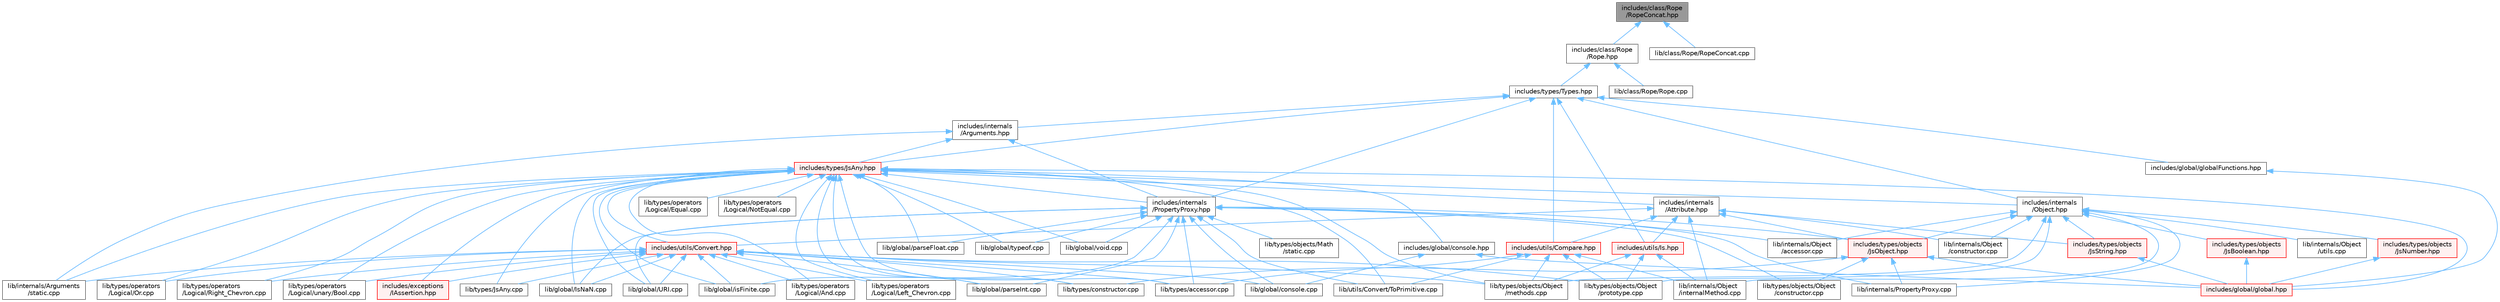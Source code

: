 digraph "includes/class/Rope/RopeConcat.hpp"
{
 // LATEX_PDF_SIZE
  bgcolor="transparent";
  edge [fontname=Helvetica,fontsize=10,labelfontname=Helvetica,labelfontsize=10];
  node [fontname=Helvetica,fontsize=10,shape=box,height=0.2,width=0.4];
  Node1 [id="Node000001",label="includes/class/Rope\l/RopeConcat.hpp",height=0.2,width=0.4,color="gray40", fillcolor="grey60", style="filled", fontcolor="black",tooltip=" "];
  Node1 -> Node2 [id="edge1_Node000001_Node000002",dir="back",color="steelblue1",style="solid",tooltip=" "];
  Node2 [id="Node000002",label="includes/class/Rope\l/Rope.hpp",height=0.2,width=0.4,color="grey40", fillcolor="white", style="filled",URL="$Rope_8hpp.html",tooltip=" "];
  Node2 -> Node3 [id="edge2_Node000002_Node000003",dir="back",color="steelblue1",style="solid",tooltip=" "];
  Node3 [id="Node000003",label="includes/types/Types.hpp",height=0.2,width=0.4,color="grey40", fillcolor="white", style="filled",URL="$Types_8hpp.html",tooltip=" "];
  Node3 -> Node4 [id="edge3_Node000003_Node000004",dir="back",color="steelblue1",style="solid",tooltip=" "];
  Node4 [id="Node000004",label="includes/global/globalFunctions.hpp",height=0.2,width=0.4,color="grey40", fillcolor="white", style="filled",URL="$globalFunctions_8hpp.html",tooltip=" "];
  Node4 -> Node5 [id="edge4_Node000004_Node000005",dir="back",color="steelblue1",style="solid",tooltip=" "];
  Node5 [id="Node000005",label="includes/global/global.hpp",height=0.2,width=0.4,color="red", fillcolor="#FFF0F0", style="filled",URL="$global_8hpp.html",tooltip=" "];
  Node3 -> Node8 [id="edge5_Node000003_Node000008",dir="back",color="steelblue1",style="solid",tooltip=" "];
  Node8 [id="Node000008",label="includes/internals\l/Arguments.hpp",height=0.2,width=0.4,color="grey40", fillcolor="white", style="filled",URL="$Arguments_8hpp.html",tooltip=" "];
  Node8 -> Node9 [id="edge6_Node000008_Node000009",dir="back",color="steelblue1",style="solid",tooltip=" "];
  Node9 [id="Node000009",label="includes/internals\l/PropertyProxy.hpp",height=0.2,width=0.4,color="grey40", fillcolor="white", style="filled",URL="$PropertyProxy_8hpp.html",tooltip=" "];
  Node9 -> Node10 [id="edge7_Node000009_Node000010",dir="back",color="steelblue1",style="solid",tooltip=" "];
  Node10 [id="Node000010",label="includes/types/objects\l/JsObject.hpp",height=0.2,width=0.4,color="red", fillcolor="#FFF0F0", style="filled",URL="$JsObject_8hpp.html",tooltip=" "];
  Node10 -> Node5 [id="edge8_Node000010_Node000005",dir="back",color="steelblue1",style="solid",tooltip=" "];
  Node10 -> Node32 [id="edge9_Node000010_Node000032",dir="back",color="steelblue1",style="solid",tooltip=" "];
  Node32 [id="Node000032",label="lib/internals/PropertyProxy.cpp",height=0.2,width=0.4,color="grey40", fillcolor="white", style="filled",URL="$PropertyProxy_8cpp.html",tooltip=" "];
  Node10 -> Node33 [id="edge10_Node000010_Node000033",dir="back",color="steelblue1",style="solid",tooltip=" "];
  Node33 [id="Node000033",label="lib/types/constructor.cpp",height=0.2,width=0.4,color="grey40", fillcolor="white", style="filled",URL="$types_2constructor_8cpp.html",tooltip=" "];
  Node10 -> Node25 [id="edge11_Node000010_Node000025",dir="back",color="steelblue1",style="solid",tooltip=" "];
  Node25 [id="Node000025",label="lib/types/objects/Object\l/constructor.cpp",height=0.2,width=0.4,color="grey40", fillcolor="white", style="filled",URL="$types_2objects_2Object_2constructor_8cpp.html",tooltip=" "];
  Node9 -> Node39 [id="edge12_Node000009_Node000039",dir="back",color="steelblue1",style="solid",tooltip=" "];
  Node39 [id="Node000039",label="lib/global/IsNaN.cpp",height=0.2,width=0.4,color="grey40", fillcolor="white", style="filled",URL="$IsNaN_8cpp.html",tooltip=" "];
  Node9 -> Node40 [id="edge13_Node000009_Node000040",dir="back",color="steelblue1",style="solid",tooltip=" "];
  Node40 [id="Node000040",label="lib/global/URI.cpp",height=0.2,width=0.4,color="grey40", fillcolor="white", style="filled",URL="$URI_8cpp.html",tooltip=" "];
  Node9 -> Node41 [id="edge14_Node000009_Node000041",dir="back",color="steelblue1",style="solid",tooltip=" "];
  Node41 [id="Node000041",label="lib/global/console.cpp",height=0.2,width=0.4,color="grey40", fillcolor="white", style="filled",URL="$console_8cpp.html",tooltip=" "];
  Node9 -> Node42 [id="edge15_Node000009_Node000042",dir="back",color="steelblue1",style="solid",tooltip=" "];
  Node42 [id="Node000042",label="lib/global/isFinite.cpp",height=0.2,width=0.4,color="grey40", fillcolor="white", style="filled",URL="$isFinite_8cpp.html",tooltip=" "];
  Node9 -> Node43 [id="edge16_Node000009_Node000043",dir="back",color="steelblue1",style="solid",tooltip=" "];
  Node43 [id="Node000043",label="lib/global/parseFloat.cpp",height=0.2,width=0.4,color="grey40", fillcolor="white", style="filled",URL="$parseFloat_8cpp.html",tooltip=" "];
  Node9 -> Node44 [id="edge17_Node000009_Node000044",dir="back",color="steelblue1",style="solid",tooltip=" "];
  Node44 [id="Node000044",label="lib/global/parseInt.cpp",height=0.2,width=0.4,color="grey40", fillcolor="white", style="filled",URL="$parseInt_8cpp.html",tooltip=" "];
  Node9 -> Node45 [id="edge18_Node000009_Node000045",dir="back",color="steelblue1",style="solid",tooltip=" "];
  Node45 [id="Node000045",label="lib/global/typeof.cpp",height=0.2,width=0.4,color="grey40", fillcolor="white", style="filled",URL="$typeof_8cpp.html",tooltip=" "];
  Node9 -> Node46 [id="edge19_Node000009_Node000046",dir="back",color="steelblue1",style="solid",tooltip=" "];
  Node46 [id="Node000046",label="lib/global/void.cpp",height=0.2,width=0.4,color="grey40", fillcolor="white", style="filled",URL="$void_8cpp.html",tooltip=" "];
  Node9 -> Node47 [id="edge20_Node000009_Node000047",dir="back",color="steelblue1",style="solid",tooltip=" "];
  Node47 [id="Node000047",label="lib/internals/Object\l/accessor.cpp",height=0.2,width=0.4,color="grey40", fillcolor="white", style="filled",URL="$internals_2Object_2accessor_8cpp.html",tooltip=" "];
  Node9 -> Node32 [id="edge21_Node000009_Node000032",dir="back",color="steelblue1",style="solid",tooltip=" "];
  Node9 -> Node18 [id="edge22_Node000009_Node000018",dir="back",color="steelblue1",style="solid",tooltip=" "];
  Node18 [id="Node000018",label="lib/types/accessor.cpp",height=0.2,width=0.4,color="grey40", fillcolor="white", style="filled",URL="$types_2accessor_8cpp.html",tooltip=" "];
  Node9 -> Node48 [id="edge23_Node000009_Node000048",dir="back",color="steelblue1",style="solid",tooltip=" "];
  Node48 [id="Node000048",label="lib/types/objects/Math\l/static.cpp",height=0.2,width=0.4,color="grey40", fillcolor="white", style="filled",URL="$types_2objects_2Math_2static_8cpp.html",tooltip=" "];
  Node9 -> Node25 [id="edge24_Node000009_Node000025",dir="back",color="steelblue1",style="solid",tooltip=" "];
  Node9 -> Node49 [id="edge25_Node000009_Node000049",dir="back",color="steelblue1",style="solid",tooltip=" "];
  Node49 [id="Node000049",label="lib/utils/Convert/ToPrimitive.cpp",height=0.2,width=0.4,color="grey40", fillcolor="white", style="filled",URL="$ToPrimitive_8cpp.html",tooltip=" "];
  Node8 -> Node50 [id="edge26_Node000008_Node000050",dir="back",color="steelblue1",style="solid",tooltip=" "];
  Node50 [id="Node000050",label="includes/types/JsAny.hpp",height=0.2,width=0.4,color="red", fillcolor="#FFF0F0", style="filled",URL="$JsAny_8hpp.html",tooltip=" "];
  Node50 -> Node51 [id="edge27_Node000050_Node000051",dir="back",color="steelblue1",style="solid",tooltip=" "];
  Node51 [id="Node000051",label="includes/exceptions\l/IAssertion.hpp",height=0.2,width=0.4,color="red", fillcolor="#FFF0F0", style="filled",URL="$IAssertion_8hpp.html",tooltip=" "];
  Node50 -> Node54 [id="edge28_Node000050_Node000054",dir="back",color="steelblue1",style="solid",tooltip=" "];
  Node54 [id="Node000054",label="includes/global/console.hpp",height=0.2,width=0.4,color="grey40", fillcolor="white", style="filled",URL="$console_8hpp.html",tooltip=" "];
  Node54 -> Node5 [id="edge29_Node000054_Node000005",dir="back",color="steelblue1",style="solid",tooltip=" "];
  Node54 -> Node41 [id="edge30_Node000054_Node000041",dir="back",color="steelblue1",style="solid",tooltip=" "];
  Node50 -> Node5 [id="edge31_Node000050_Node000005",dir="back",color="steelblue1",style="solid",tooltip=" "];
  Node50 -> Node55 [id="edge32_Node000050_Node000055",dir="back",color="steelblue1",style="solid",tooltip=" "];
  Node55 [id="Node000055",label="includes/internals\l/Attribute.hpp",height=0.2,width=0.4,color="grey40", fillcolor="white", style="filled",URL="$Attribute_8hpp.html",tooltip=" "];
  Node55 -> Node10 [id="edge33_Node000055_Node000010",dir="back",color="steelblue1",style="solid",tooltip=" "];
  Node55 -> Node56 [id="edge34_Node000055_Node000056",dir="back",color="steelblue1",style="solid",tooltip=" "];
  Node56 [id="Node000056",label="includes/types/objects\l/JsString.hpp",height=0.2,width=0.4,color="red", fillcolor="#FFF0F0", style="filled",URL="$JsString_8hpp.html",tooltip=" "];
  Node56 -> Node5 [id="edge35_Node000056_Node000005",dir="back",color="steelblue1",style="solid",tooltip=" "];
  Node55 -> Node59 [id="edge36_Node000055_Node000059",dir="back",color="steelblue1",style="solid",tooltip=" "];
  Node59 [id="Node000059",label="includes/utils/Compare.hpp",height=0.2,width=0.4,color="red", fillcolor="#FFF0F0", style="filled",URL="$Compare_8hpp.html",tooltip=" "];
  Node59 -> Node60 [id="edge37_Node000059_Node000060",dir="back",color="steelblue1",style="solid",tooltip=" "];
  Node60 [id="Node000060",label="lib/internals/Object\l/internalMethod.cpp",height=0.2,width=0.4,color="grey40", fillcolor="white", style="filled",URL="$internals_2Object_2internalMethod_8cpp.html",tooltip=" "];
  Node59 -> Node18 [id="edge38_Node000059_Node000018",dir="back",color="steelblue1",style="solid",tooltip=" "];
  Node59 -> Node26 [id="edge39_Node000059_Node000026",dir="back",color="steelblue1",style="solid",tooltip=" "];
  Node26 [id="Node000026",label="lib/types/objects/Object\l/methods.cpp",height=0.2,width=0.4,color="grey40", fillcolor="white", style="filled",URL="$Object_2methods_8cpp.html",tooltip=" "];
  Node59 -> Node27 [id="edge40_Node000059_Node000027",dir="back",color="steelblue1",style="solid",tooltip=" "];
  Node27 [id="Node000027",label="lib/types/objects/Object\l/prototype.cpp",height=0.2,width=0.4,color="grey40", fillcolor="white", style="filled",URL="$Object_2prototype_8cpp.html",tooltip=" "];
  Node59 -> Node49 [id="edge41_Node000059_Node000049",dir="back",color="steelblue1",style="solid",tooltip=" "];
  Node55 -> Node61 [id="edge42_Node000055_Node000061",dir="back",color="steelblue1",style="solid",tooltip=" "];
  Node61 [id="Node000061",label="includes/utils/Convert.hpp",height=0.2,width=0.4,color="red", fillcolor="#FFF0F0", style="filled",URL="$Convert_8hpp.html",tooltip=" "];
  Node61 -> Node51 [id="edge43_Node000061_Node000051",dir="back",color="steelblue1",style="solid",tooltip=" "];
  Node61 -> Node39 [id="edge44_Node000061_Node000039",dir="back",color="steelblue1",style="solid",tooltip=" "];
  Node61 -> Node40 [id="edge45_Node000061_Node000040",dir="back",color="steelblue1",style="solid",tooltip=" "];
  Node61 -> Node41 [id="edge46_Node000061_Node000041",dir="back",color="steelblue1",style="solid",tooltip=" "];
  Node61 -> Node42 [id="edge47_Node000061_Node000042",dir="back",color="steelblue1",style="solid",tooltip=" "];
  Node61 -> Node44 [id="edge48_Node000061_Node000044",dir="back",color="steelblue1",style="solid",tooltip=" "];
  Node61 -> Node17 [id="edge49_Node000061_Node000017",dir="back",color="steelblue1",style="solid",tooltip=" "];
  Node17 [id="Node000017",label="lib/internals/Arguments\l/static.cpp",height=0.2,width=0.4,color="grey40", fillcolor="white", style="filled",URL="$internals_2Arguments_2static_8cpp.html",tooltip=" "];
  Node61 -> Node63 [id="edge50_Node000061_Node000063",dir="back",color="steelblue1",style="solid",tooltip=" "];
  Node63 [id="Node000063",label="lib/types/JsAny.cpp",height=0.2,width=0.4,color="grey40", fillcolor="white", style="filled",URL="$JsAny_8cpp.html",tooltip=" "];
  Node61 -> Node18 [id="edge51_Node000061_Node000018",dir="back",color="steelblue1",style="solid",tooltip=" "];
  Node61 -> Node33 [id="edge52_Node000061_Node000033",dir="back",color="steelblue1",style="solid",tooltip=" "];
  Node61 -> Node26 [id="edge53_Node000061_Node000026",dir="back",color="steelblue1",style="solid",tooltip=" "];
  Node61 -> Node27 [id="edge54_Node000061_Node000027",dir="back",color="steelblue1",style="solid",tooltip=" "];
  Node61 -> Node66 [id="edge55_Node000061_Node000066",dir="back",color="steelblue1",style="solid",tooltip=" "];
  Node66 [id="Node000066",label="lib/types/operators\l/Logical/And.cpp",height=0.2,width=0.4,color="grey40", fillcolor="white", style="filled",URL="$Logical_2And_8cpp.html",tooltip=" "];
  Node61 -> Node67 [id="edge56_Node000061_Node000067",dir="back",color="steelblue1",style="solid",tooltip=" "];
  Node67 [id="Node000067",label="lib/types/operators\l/Logical/Left_Chevron.cpp",height=0.2,width=0.4,color="grey40", fillcolor="white", style="filled",URL="$Left__Chevron_8cpp.html",tooltip=" "];
  Node61 -> Node68 [id="edge57_Node000061_Node000068",dir="back",color="steelblue1",style="solid",tooltip=" "];
  Node68 [id="Node000068",label="lib/types/operators\l/Logical/Or.cpp",height=0.2,width=0.4,color="grey40", fillcolor="white", style="filled",URL="$Logical_2Or_8cpp.html",tooltip=" "];
  Node61 -> Node69 [id="edge58_Node000061_Node000069",dir="back",color="steelblue1",style="solid",tooltip=" "];
  Node69 [id="Node000069",label="lib/types/operators\l/Logical/Right_Chevron.cpp",height=0.2,width=0.4,color="grey40", fillcolor="white", style="filled",URL="$Right__Chevron_8cpp.html",tooltip=" "];
  Node61 -> Node70 [id="edge59_Node000061_Node000070",dir="back",color="steelblue1",style="solid",tooltip=" "];
  Node70 [id="Node000070",label="lib/types/operators\l/Logical/unary/Bool.cpp",height=0.2,width=0.4,color="grey40", fillcolor="white", style="filled",URL="$Bool_8cpp.html",tooltip=" "];
  Node55 -> Node92 [id="edge60_Node000055_Node000092",dir="back",color="steelblue1",style="solid",tooltip=" "];
  Node92 [id="Node000092",label="includes/utils/Is.hpp",height=0.2,width=0.4,color="red", fillcolor="#FFF0F0", style="filled",URL="$Is_8hpp.html",tooltip=" "];
  Node92 -> Node60 [id="edge61_Node000092_Node000060",dir="back",color="steelblue1",style="solid",tooltip=" "];
  Node92 -> Node26 [id="edge62_Node000092_Node000026",dir="back",color="steelblue1",style="solid",tooltip=" "];
  Node92 -> Node27 [id="edge63_Node000092_Node000027",dir="back",color="steelblue1",style="solid",tooltip=" "];
  Node55 -> Node93 [id="edge64_Node000055_Node000093",dir="back",color="steelblue1",style="solid",tooltip=" "];
  Node93 [id="Node000093",label="lib/internals/Object\l/constructor.cpp",height=0.2,width=0.4,color="grey40", fillcolor="white", style="filled",URL="$internals_2Object_2constructor_8cpp.html",tooltip=" "];
  Node55 -> Node60 [id="edge65_Node000055_Node000060",dir="back",color="steelblue1",style="solid",tooltip=" "];
  Node50 -> Node94 [id="edge66_Node000050_Node000094",dir="back",color="steelblue1",style="solid",tooltip=" "];
  Node94 [id="Node000094",label="includes/internals\l/Object.hpp",height=0.2,width=0.4,color="grey40", fillcolor="white", style="filled",URL="$Object_8hpp.html",tooltip=" "];
  Node94 -> Node95 [id="edge67_Node000094_Node000095",dir="back",color="steelblue1",style="solid",tooltip=" "];
  Node95 [id="Node000095",label="includes/types/objects\l/JsBoolean.hpp",height=0.2,width=0.4,color="red", fillcolor="#FFF0F0", style="filled",URL="$JsBoolean_8hpp.html",tooltip=" "];
  Node95 -> Node5 [id="edge68_Node000095_Node000005",dir="back",color="steelblue1",style="solid",tooltip=" "];
  Node94 -> Node96 [id="edge69_Node000094_Node000096",dir="back",color="steelblue1",style="solid",tooltip=" "];
  Node96 [id="Node000096",label="includes/types/objects\l/JsNumber.hpp",height=0.2,width=0.4,color="red", fillcolor="#FFF0F0", style="filled",URL="$JsNumber_8hpp.html",tooltip=" "];
  Node96 -> Node5 [id="edge70_Node000096_Node000005",dir="back",color="steelblue1",style="solid",tooltip=" "];
  Node94 -> Node10 [id="edge71_Node000094_Node000010",dir="back",color="steelblue1",style="solid",tooltip=" "];
  Node94 -> Node56 [id="edge72_Node000094_Node000056",dir="back",color="steelblue1",style="solid",tooltip=" "];
  Node94 -> Node47 [id="edge73_Node000094_Node000047",dir="back",color="steelblue1",style="solid",tooltip=" "];
  Node94 -> Node93 [id="edge74_Node000094_Node000093",dir="back",color="steelblue1",style="solid",tooltip=" "];
  Node94 -> Node60 [id="edge75_Node000094_Node000060",dir="back",color="steelblue1",style="solid",tooltip=" "];
  Node94 -> Node97 [id="edge76_Node000094_Node000097",dir="back",color="steelblue1",style="solid",tooltip=" "];
  Node97 [id="Node000097",label="lib/internals/Object\l/utils.cpp",height=0.2,width=0.4,color="grey40", fillcolor="white", style="filled",URL="$utils_8cpp.html",tooltip=" "];
  Node94 -> Node32 [id="edge77_Node000094_Node000032",dir="back",color="steelblue1",style="solid",tooltip=" "];
  Node94 -> Node26 [id="edge78_Node000094_Node000026",dir="back",color="steelblue1",style="solid",tooltip=" "];
  Node94 -> Node27 [id="edge79_Node000094_Node000027",dir="back",color="steelblue1",style="solid",tooltip=" "];
  Node50 -> Node9 [id="edge80_Node000050_Node000009",dir="back",color="steelblue1",style="solid",tooltip=" "];
  Node50 -> Node61 [id="edge81_Node000050_Node000061",dir="back",color="steelblue1",style="solid",tooltip=" "];
  Node50 -> Node39 [id="edge82_Node000050_Node000039",dir="back",color="steelblue1",style="solid",tooltip=" "];
  Node50 -> Node40 [id="edge83_Node000050_Node000040",dir="back",color="steelblue1",style="solid",tooltip=" "];
  Node50 -> Node42 [id="edge84_Node000050_Node000042",dir="back",color="steelblue1",style="solid",tooltip=" "];
  Node50 -> Node43 [id="edge85_Node000050_Node000043",dir="back",color="steelblue1",style="solid",tooltip=" "];
  Node50 -> Node44 [id="edge86_Node000050_Node000044",dir="back",color="steelblue1",style="solid",tooltip=" "];
  Node50 -> Node45 [id="edge87_Node000050_Node000045",dir="back",color="steelblue1",style="solid",tooltip=" "];
  Node50 -> Node46 [id="edge88_Node000050_Node000046",dir="back",color="steelblue1",style="solid",tooltip=" "];
  Node50 -> Node17 [id="edge89_Node000050_Node000017",dir="back",color="steelblue1",style="solid",tooltip=" "];
  Node50 -> Node63 [id="edge90_Node000050_Node000063",dir="back",color="steelblue1",style="solid",tooltip=" "];
  Node50 -> Node18 [id="edge91_Node000050_Node000018",dir="back",color="steelblue1",style="solid",tooltip=" "];
  Node50 -> Node33 [id="edge92_Node000050_Node000033",dir="back",color="steelblue1",style="solid",tooltip=" "];
  Node50 -> Node26 [id="edge93_Node000050_Node000026",dir="back",color="steelblue1",style="solid",tooltip=" "];
  Node50 -> Node66 [id="edge94_Node000050_Node000066",dir="back",color="steelblue1",style="solid",tooltip=" "];
  Node50 -> Node98 [id="edge95_Node000050_Node000098",dir="back",color="steelblue1",style="solid",tooltip=" "];
  Node98 [id="Node000098",label="lib/types/operators\l/Logical/Equal.cpp",height=0.2,width=0.4,color="grey40", fillcolor="white", style="filled",URL="$Equal_8cpp.html",tooltip=" "];
  Node50 -> Node67 [id="edge96_Node000050_Node000067",dir="back",color="steelblue1",style="solid",tooltip=" "];
  Node50 -> Node99 [id="edge97_Node000050_Node000099",dir="back",color="steelblue1",style="solid",tooltip=" "];
  Node99 [id="Node000099",label="lib/types/operators\l/Logical/NotEqual.cpp",height=0.2,width=0.4,color="grey40", fillcolor="white", style="filled",URL="$NotEqual_8cpp.html",tooltip=" "];
  Node50 -> Node68 [id="edge98_Node000050_Node000068",dir="back",color="steelblue1",style="solid",tooltip=" "];
  Node50 -> Node69 [id="edge99_Node000050_Node000069",dir="back",color="steelblue1",style="solid",tooltip=" "];
  Node50 -> Node70 [id="edge100_Node000050_Node000070",dir="back",color="steelblue1",style="solid",tooltip=" "];
  Node50 -> Node49 [id="edge101_Node000050_Node000049",dir="back",color="steelblue1",style="solid",tooltip=" "];
  Node8 -> Node17 [id="edge102_Node000008_Node000017",dir="back",color="steelblue1",style="solid",tooltip=" "];
  Node3 -> Node94 [id="edge103_Node000003_Node000094",dir="back",color="steelblue1",style="solid",tooltip=" "];
  Node3 -> Node9 [id="edge104_Node000003_Node000009",dir="back",color="steelblue1",style="solid",tooltip=" "];
  Node3 -> Node50 [id="edge105_Node000003_Node000050",dir="back",color="steelblue1",style="solid",tooltip=" "];
  Node3 -> Node59 [id="edge106_Node000003_Node000059",dir="back",color="steelblue1",style="solid",tooltip=" "];
  Node3 -> Node92 [id="edge107_Node000003_Node000092",dir="back",color="steelblue1",style="solid",tooltip=" "];
  Node2 -> Node104 [id="edge108_Node000002_Node000104",dir="back",color="steelblue1",style="solid",tooltip=" "];
  Node104 [id="Node000104",label="lib/class/Rope/Rope.cpp",height=0.2,width=0.4,color="grey40", fillcolor="white", style="filled",URL="$Rope_8cpp.html",tooltip=" "];
  Node1 -> Node105 [id="edge109_Node000001_Node000105",dir="back",color="steelblue1",style="solid",tooltip=" "];
  Node105 [id="Node000105",label="lib/class/Rope/RopeConcat.cpp",height=0.2,width=0.4,color="grey40", fillcolor="white", style="filled",URL="$RopeConcat_8cpp.html",tooltip=" "];
}
